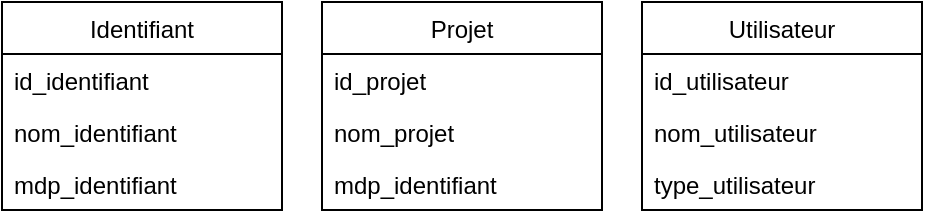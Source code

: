 <mxfile version="14.7.7" type="github">
  <diagram id="LIKrjZTnSsTO0zBpMtUg" name="Page-1">
    <mxGraphModel dx="1152" dy="637" grid="1" gridSize="10" guides="1" tooltips="1" connect="1" arrows="1" fold="1" page="1" pageScale="1" pageWidth="827" pageHeight="1169" math="0" shadow="0">
      <root>
        <mxCell id="0" />
        <mxCell id="1" parent="0" />
        <mxCell id="si4SNDqKActHlRUU7x8P-1" value="Identifiant" style="swimlane;fontStyle=0;childLayout=stackLayout;horizontal=1;startSize=26;horizontalStack=0;resizeParent=1;resizeParentMax=0;resizeLast=0;collapsible=1;marginBottom=0;" vertex="1" parent="1">
          <mxGeometry x="40" y="80" width="140" height="104" as="geometry">
            <mxRectangle x="40" y="80" width="80" height="26" as="alternateBounds" />
          </mxGeometry>
        </mxCell>
        <mxCell id="si4SNDqKActHlRUU7x8P-2" value="id_identifiant&#xa;" style="text;strokeColor=none;fillColor=none;align=left;verticalAlign=top;spacingLeft=4;spacingRight=4;overflow=hidden;rotatable=0;points=[[0,0.5],[1,0.5]];portConstraint=eastwest;" vertex="1" parent="si4SNDqKActHlRUU7x8P-1">
          <mxGeometry y="26" width="140" height="26" as="geometry" />
        </mxCell>
        <mxCell id="si4SNDqKActHlRUU7x8P-3" value="nom_identifiant" style="text;strokeColor=none;fillColor=none;align=left;verticalAlign=top;spacingLeft=4;spacingRight=4;overflow=hidden;rotatable=0;points=[[0,0.5],[1,0.5]];portConstraint=eastwest;" vertex="1" parent="si4SNDqKActHlRUU7x8P-1">
          <mxGeometry y="52" width="140" height="26" as="geometry" />
        </mxCell>
        <mxCell id="si4SNDqKActHlRUU7x8P-4" value="mdp_identifiant" style="text;strokeColor=none;fillColor=none;align=left;verticalAlign=top;spacingLeft=4;spacingRight=4;overflow=hidden;rotatable=0;points=[[0,0.5],[1,0.5]];portConstraint=eastwest;" vertex="1" parent="si4SNDqKActHlRUU7x8P-1">
          <mxGeometry y="78" width="140" height="26" as="geometry" />
        </mxCell>
        <mxCell id="si4SNDqKActHlRUU7x8P-5" value="Projet" style="swimlane;fontStyle=0;childLayout=stackLayout;horizontal=1;startSize=26;horizontalStack=0;resizeParent=1;resizeParentMax=0;resizeLast=0;collapsible=1;marginBottom=0;" vertex="1" parent="1">
          <mxGeometry x="200" y="80" width="140" height="104" as="geometry">
            <mxRectangle x="220" y="80" width="80" height="26" as="alternateBounds" />
          </mxGeometry>
        </mxCell>
        <mxCell id="si4SNDqKActHlRUU7x8P-6" value="id_projet&#xa;" style="text;strokeColor=none;fillColor=none;align=left;verticalAlign=top;spacingLeft=4;spacingRight=4;overflow=hidden;rotatable=0;points=[[0,0.5],[1,0.5]];portConstraint=eastwest;" vertex="1" parent="si4SNDqKActHlRUU7x8P-5">
          <mxGeometry y="26" width="140" height="26" as="geometry" />
        </mxCell>
        <mxCell id="si4SNDqKActHlRUU7x8P-7" value="nom_projet" style="text;strokeColor=none;fillColor=none;align=left;verticalAlign=top;spacingLeft=4;spacingRight=4;overflow=hidden;rotatable=0;points=[[0,0.5],[1,0.5]];portConstraint=eastwest;" vertex="1" parent="si4SNDqKActHlRUU7x8P-5">
          <mxGeometry y="52" width="140" height="26" as="geometry" />
        </mxCell>
        <mxCell id="si4SNDqKActHlRUU7x8P-8" value="mdp_identifiant" style="text;strokeColor=none;fillColor=none;align=left;verticalAlign=top;spacingLeft=4;spacingRight=4;overflow=hidden;rotatable=0;points=[[0,0.5],[1,0.5]];portConstraint=eastwest;" vertex="1" parent="si4SNDqKActHlRUU7x8P-5">
          <mxGeometry y="78" width="140" height="26" as="geometry" />
        </mxCell>
        <mxCell id="si4SNDqKActHlRUU7x8P-9" value="Utilisateur" style="swimlane;fontStyle=0;childLayout=stackLayout;horizontal=1;startSize=26;horizontalStack=0;resizeParent=1;resizeParentMax=0;resizeLast=0;collapsible=1;marginBottom=0;" vertex="1" parent="1">
          <mxGeometry x="360" y="80" width="140" height="104" as="geometry">
            <mxRectangle x="220" y="80" width="80" height="26" as="alternateBounds" />
          </mxGeometry>
        </mxCell>
        <mxCell id="si4SNDqKActHlRUU7x8P-10" value="id_utilisateur   &#xa;" style="text;strokeColor=none;fillColor=none;align=left;verticalAlign=top;spacingLeft=4;spacingRight=4;overflow=hidden;rotatable=0;points=[[0,0.5],[1,0.5]];portConstraint=eastwest;" vertex="1" parent="si4SNDqKActHlRUU7x8P-9">
          <mxGeometry y="26" width="140" height="26" as="geometry" />
        </mxCell>
        <mxCell id="si4SNDqKActHlRUU7x8P-11" value="nom_utilisateur" style="text;strokeColor=none;fillColor=none;align=left;verticalAlign=top;spacingLeft=4;spacingRight=4;overflow=hidden;rotatable=0;points=[[0,0.5],[1,0.5]];portConstraint=eastwest;" vertex="1" parent="si4SNDqKActHlRUU7x8P-9">
          <mxGeometry y="52" width="140" height="26" as="geometry" />
        </mxCell>
        <mxCell id="si4SNDqKActHlRUU7x8P-12" value="type_utilisateur" style="text;strokeColor=none;fillColor=none;align=left;verticalAlign=top;spacingLeft=4;spacingRight=4;overflow=hidden;rotatable=0;points=[[0,0.5],[1,0.5]];portConstraint=eastwest;" vertex="1" parent="si4SNDqKActHlRUU7x8P-9">
          <mxGeometry y="78" width="140" height="26" as="geometry" />
        </mxCell>
      </root>
    </mxGraphModel>
  </diagram>
</mxfile>
